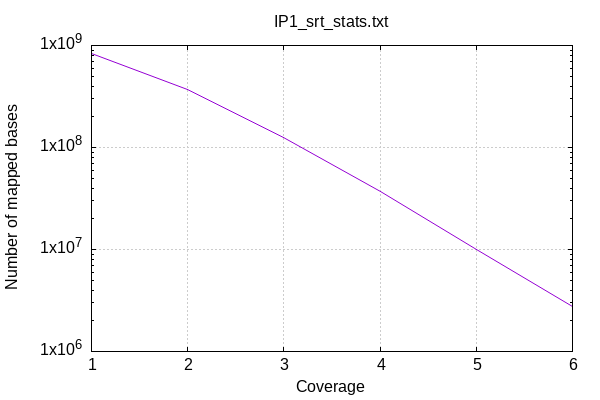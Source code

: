 
            set terminal png size 600,400 truecolor
            set output "IP1_srt_stats/coverage.png"
            set grid xtics ytics y2tics back lc rgb "#cccccc"
            set ylabel "Number of mapped bases"
            set xlabel "Coverage"
            set log y
            set style fill solid border -1
            set title "IP1_srt_stats.txt" noenhanced
            set xrange [:6]
            plot '-' with lines notitle
        1	835298460
2	367409762
3	125420819
4	36827339
5	10035324
6	2759339
7	875748
8	359189
9	194010
10	127247
11	89089
12	68172
13	53324
14	42719
15	35468
16	30272
17	25112
18	21651
19	18888
20	15874
21	14399
22	12525
23	11696
24	10509
25	9350
26	8677
27	7681
28	7131
29	6221
30	5869
31	5400
32	4703
33	4430
34	3825
35	3538
36	3182
37	3006
38	2724
39	2625
40	2307
41	2216
42	1957
43	2045
44	2037
45	1902
46	1636
47	1621
48	1475
49	1509
50	1364
51	1337
52	1243
53	1169
54	1275
55	1211
56	1105
57	1002
58	1022
59	969
60	1037
61	1080
62	961
63	838
64	974
65	911
66	844
67	874
68	768
69	761
70	782
71	765
72	711
73	683
74	756
75	794
76	602
77	722
78	651
79	602
80	560
81	611
82	556
83	575
84	607
85	625
86	595
87	549
88	617
89	463
90	533
91	486
92	489
93	498
94	416
95	462
96	426
97	429
98	419
99	432
100	398
101	446
102	381
103	422
104	426
105	385
106	399
107	359
108	367
109	387
110	361
111	366
112	371
113	354
114	354
115	319
116	328
117	346
118	339
119	408
120	396
121	342
122	308
123	347
124	304
125	307
126	327
127	351
128	309
129	324
130	333
131	303
132	300
133	287
134	285
135	252
136	248
137	248
138	278
139	271
140	222
141	247
142	243
143	235
144	234
145	239
146	246
147	231
148	215
149	229
150	227
151	231
152	224
153	198
154	216
155	168
156	241
157	216
158	192
159	189
160	195
161	194
162	170
163	180
164	174
165	218
166	191
167	192
168	195
169	164
170	212
171	153
172	171
173	175
174	138
175	135
176	157
177	159
178	172
179	149
180	131
181	137
182	142
183	155
184	153
185	125
186	127
187	145
188	174
189	171
190	137
191	147
192	136
193	163
194	126
195	147
196	147
197	189
198	150
199	121
200	162
201	141
202	121
203	129
204	141
205	145
206	137
207	168
208	161
209	134
210	131
211	122
212	125
213	104
214	111
215	137
216	127
217	159
218	133
219	112
220	100
221	98
222	96
223	89
224	90
225	106
226	106
227	109
228	103
229	97
230	88
231	112
232	78
233	98
234	95
235	90
236	98
237	106
238	97
239	108
240	100
241	81
242	82
243	95
244	83
245	76
246	81
247	90
248	96
249	78
250	70
251	97
252	89
253	88
254	111
255	105
256	86
257	105
258	106
259	80
260	82
261	82
262	102
263	95
264	84
265	77
266	94
267	98
268	96
269	95
270	106
271	111
272	83
273	90
274	82
275	85
276	87
277	89
278	95
279	101
280	99
281	95
282	95
283	93
284	97
285	101
286	95
287	94
288	78
289	100
290	84
291	93
292	83
293	72
294	82
295	81
296	71
297	80
298	68
299	68
300	65
301	72
302	68
303	84
304	70
305	79
306	79
307	81
308	70
309	73
310	80
311	87
312	81
313	75
314	80
315	74
316	67
317	51
318	85
319	79
320	78
321	77
322	108
323	74
324	69
325	72
326	66
327	88
328	72
329	67
330	78
331	75
332	73
333	86
334	74
335	71
336	68
337	67
338	75
339	85
340	92
341	91
342	76
343	88
344	86
345	74
346	75
347	91
348	68
349	96
350	68
351	88
352	89
353	99
354	89
355	75
356	104
357	91
358	70
359	78
360	53
361	88
362	73
363	73
364	73
365	67
366	73
367	68
368	78
369	60
370	53
371	74
372	72
373	56
374	67
375	70
376	57
377	64
378	67
379	72
380	59
381	77
382	53
383	59
384	75
385	60
386	70
387	53
388	60
389	64
390	67
391	60
392	63
393	66
394	74
395	73
396	77
397	71
398	71
399	55
400	77
401	64
402	57
403	79
404	69
405	67
406	53
407	49
408	67
409	63
410	67
411	60
412	62
413	61
414	61
415	60
416	73
417	54
418	50
419	62
420	77
421	59
422	58
423	62
424	63
425	62
426	72
427	61
428	73
429	80
430	76
431	66
432	64
433	71
434	54
435	39
436	54
437	45
438	61
439	49
440	50
441	56
442	51
443	66
444	55
445	66
446	49
447	49
448	60
449	36
450	51
451	45
452	52
453	50
454	57
455	58
456	48
457	47
458	62
459	50
460	46
461	58
462	41
463	46
464	43
465	36
466	44
467	42
468	42
469	40
470	39
471	55
472	35
473	44
474	48
475	42
476	45
477	47
478	37
479	31
480	40
481	44
482	50
483	35
484	41
485	40
486	28
487	37
488	35
489	31
490	27
491	34
492	42
493	40
494	51
495	33
496	45
497	51
498	57
499	33
500	38
501	53
502	36
503	34
504	37
505	37
506	37
507	41
508	40
509	40
510	36
511	41
512	28
513	42
514	59
515	44
516	40
517	36
518	39
519	31
520	36
521	41
522	35
523	51
524	38
525	35
526	26
527	39
528	41
529	37
530	44
531	37
532	27
533	24
534	39
535	28
536	31
537	35
538	38
539	32
540	31
541	26
542	29
543	29
544	31
545	27
546	27
547	29
548	31
549	29
550	25
551	25
552	31
553	29
554	28
555	27
556	37
557	33
558	36
559	37
560	25
561	27
562	29
563	22
564	26
565	23
566	35
567	24
568	40
569	29
570	21
571	36
572	25
573	31
574	35
575	34
576	27
577	27
578	29
579	33
580	20
581	28
582	34
583	23
584	26
585	40
586	24
587	22
588	29
589	25
590	36
591	26
592	25
593	40
594	30
595	27
596	28
597	31
598	27
599	26
600	28
601	27
602	27
603	28
604	24
605	24
606	27
607	24
608	28
609	20
610	29
611	41
612	39
613	22
614	23
615	20
616	34
617	27
618	27
619	23
620	30
621	17
622	37
623	23
624	24
625	26
626	28
627	24
628	20
629	22
630	24
631	15
632	23
633	15
634	22
635	28
636	16
637	29
638	21
639	21
640	22
641	28
642	29
643	24
644	27
645	24
646	18
647	18
648	22
649	31
650	22
651	29
652	28
653	25
654	25
655	16
656	20
657	32
658	26
659	17
660	20
661	18
662	29
663	19
664	18
665	27
666	24
667	22
668	22
669	32
670	20
671	23
672	19
673	27
674	22
675	29
676	23
677	25
678	32
679	25
680	29
681	31
682	26
683	17
684	30
685	23
686	19
687	22
688	34
689	32
690	34
691	28
692	35
693	29
694	23
695	27
696	37
697	27
698	26
699	19
700	26
701	25
702	16
703	18
704	31
705	19
706	24
707	22
708	34
709	23
710	26
711	22
712	15
713	19
714	14
715	29
716	28
717	22
718	18
719	17
720	29
721	25
722	24
723	27
724	29
725	25
726	22
727	22
728	20
729	20
730	26
731	17
732	22
733	12
734	23
735	26
736	15
737	24
738	20
739	17
740	21
741	15
742	15
743	17
744	15
745	27
746	17
747	16
748	12
749	16
750	14
751	10
752	21
753	15
754	20
755	21
756	19
757	21
758	17
759	12
760	19
761	24
762	24
763	19
764	15
765	22
766	20
767	23
768	14
769	16
770	14
771	25
772	24
773	12
774	15
775	8
776	21
777	18
778	23
779	23
780	13
781	13
782	14
783	15
784	25
785	20
786	18
787	14
788	15
789	23
790	17
791	19
792	22
793	13
794	23
795	19
796	18
797	23
798	18
799	15
800	20
801	23
802	24
803	12
804	21
805	20
806	20
807	24
808	28
809	19
810	16
811	10
812	12
813	15
814	30
815	11
816	27
817	20
818	17
819	23
820	22
821	13
822	13
823	13
824	21
825	15
826	18
827	15
828	13
829	20
830	12
831	14
832	17
833	15
834	16
835	18
836	19
837	22
838	22
839	20
840	16
841	17
842	18
843	25
844	19
845	13
846	17
847	16
848	25
849	12
850	17
851	18
852	18
853	17
854	21
855	15
856	21
857	24
858	16
859	27
860	22
861	24
862	16
863	15
864	21
865	20
866	10
867	17
868	16
869	22
870	12
871	23
872	18
873	18
874	28
875	21
876	25
877	19
878	22
879	21
880	18
881	14
882	17
883	21
884	19
885	16
886	22
887	21
888	23
889	12
890	20
891	21
892	19
893	14
894	15
895	15
896	13
897	16
898	22
899	18
900	24
901	18
902	21
903	14
904	22
905	9
906	19
907	16
908	18
909	18
910	20
911	23
912	20
913	20
914	17
915	24
916	18
917	24
918	18
919	14
920	17
921	18
922	26
923	25
924	18
925	16
926	18
927	19
928	14
929	14
930	19
931	10
932	20
933	22
934	18
935	14
936	13
937	12
938	15
939	11
940	22
941	24
942	11
943	18
944	15
945	15
946	12
947	19
948	12
949	12
950	17
951	12
952	18
953	17
954	19
955	21
956	19
957	10
958	18
959	19
960	16
961	13
962	19
963	12
964	19
965	9
966	17
967	13
968	19
969	9
970	14
971	15
972	17
973	18
974	22
975	14
976	16
977	8
978	15
979	16
980	20
981	16
982	19
983	19
984	16
985	12
986	17
987	27
988	18
989	11
990	14
991	14
992	16
993	21
994	16
995	13
996	16
997	14
998	10
999	19
1000	13
1000	22403
end
